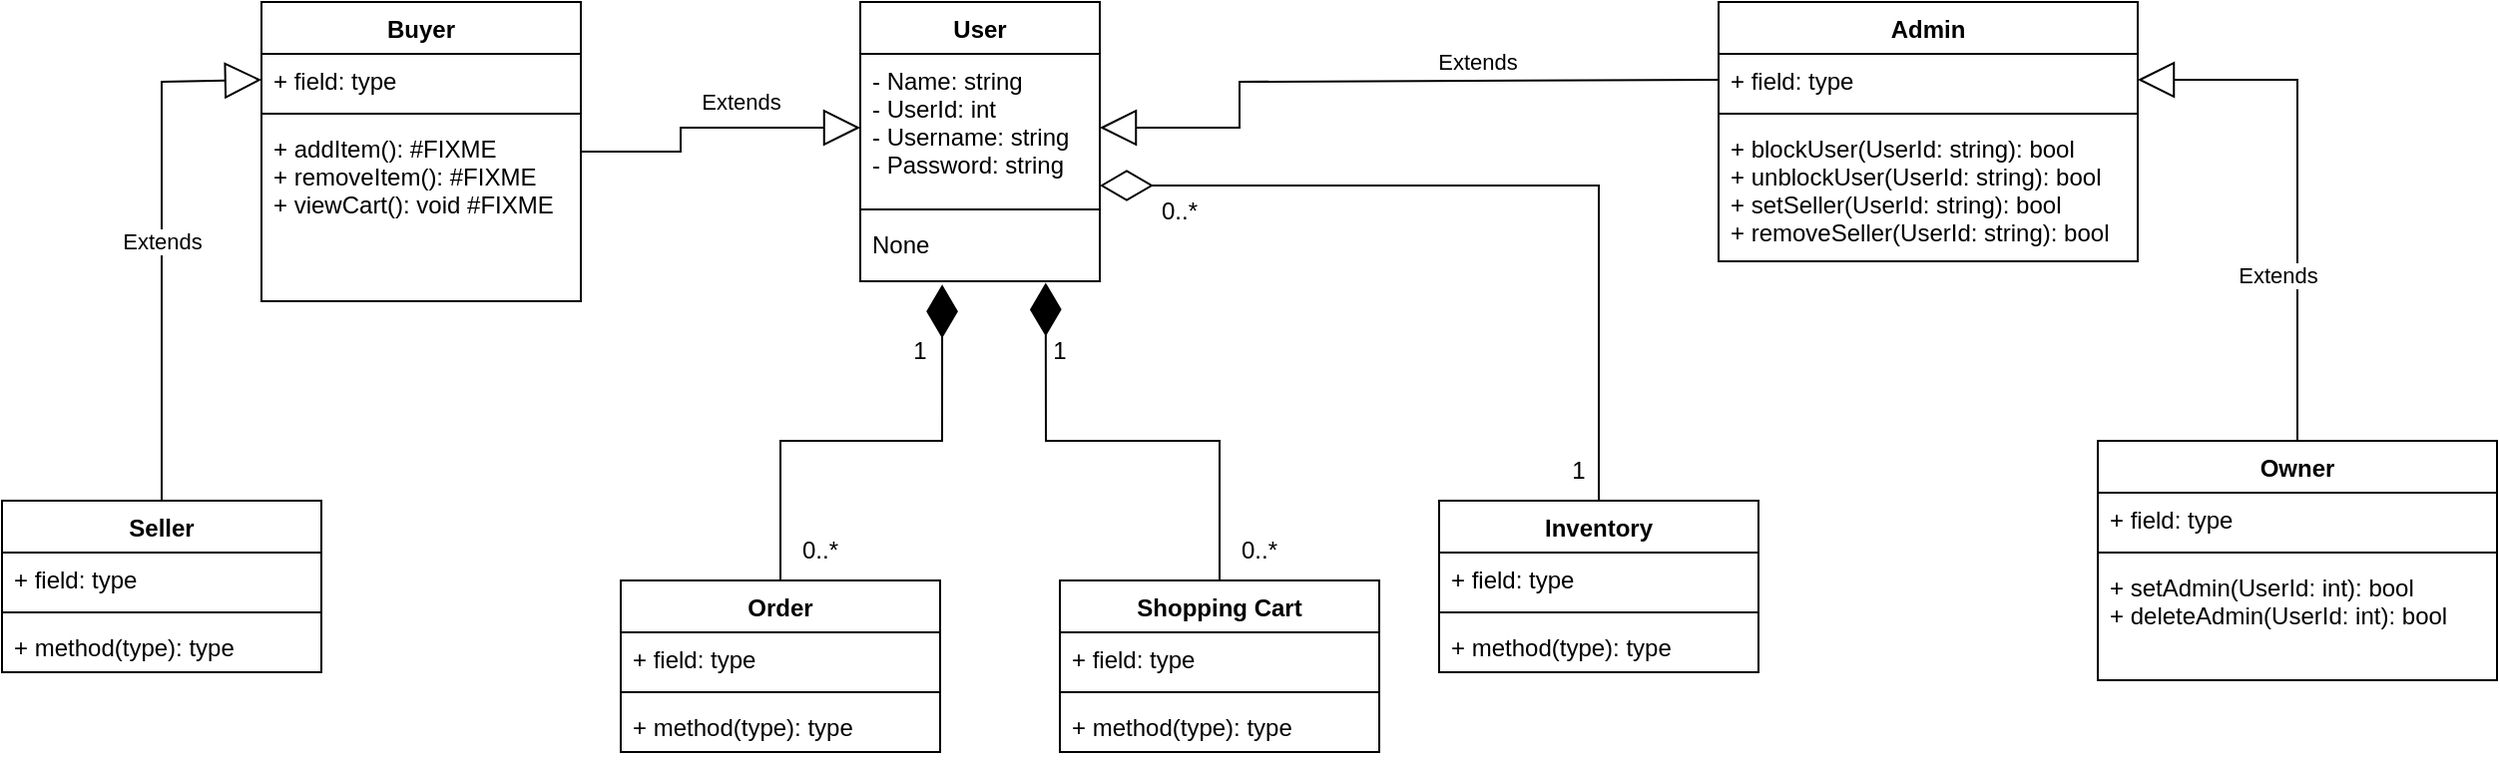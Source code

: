 <mxfile version="20.8.23" type="github">
  <diagram name="Page-1" id="aF7w4Li_MaSvbx8YZ_qD">
    <mxGraphModel dx="1518" dy="684" grid="1" gridSize="10" guides="0" tooltips="1" connect="1" arrows="0" fold="1" page="1" pageScale="1" pageWidth="1920" pageHeight="1200" math="0" shadow="0">
      <root>
        <mxCell id="0" />
        <mxCell id="1" parent="0" />
        <mxCell id="ACF1aDMEDX5oJnM7UKqQ-8" value="User" style="swimlane;fontStyle=1;align=center;verticalAlign=top;childLayout=stackLayout;horizontal=1;startSize=26;horizontalStack=0;resizeParent=1;resizeParentMax=0;resizeLast=0;collapsible=1;marginBottom=0;" parent="1" vertex="1">
          <mxGeometry x="440" y="20" width="120" height="140" as="geometry" />
        </mxCell>
        <mxCell id="ACF1aDMEDX5oJnM7UKqQ-9" value="- Name: string&#xa;- UserId: int&#xa;- Username: string&#xa;- Password: string" style="text;strokeColor=none;fillColor=none;align=left;verticalAlign=top;spacingLeft=4;spacingRight=4;overflow=hidden;rotatable=0;points=[[0,0.5],[1,0.5]];portConstraint=eastwest;" parent="ACF1aDMEDX5oJnM7UKqQ-8" vertex="1">
          <mxGeometry y="26" width="120" height="74" as="geometry" />
        </mxCell>
        <mxCell id="ACF1aDMEDX5oJnM7UKqQ-10" value="" style="line;strokeWidth=1;fillColor=none;align=left;verticalAlign=middle;spacingTop=-1;spacingLeft=3;spacingRight=3;rotatable=0;labelPosition=right;points=[];portConstraint=eastwest;strokeColor=inherit;" parent="ACF1aDMEDX5oJnM7UKqQ-8" vertex="1">
          <mxGeometry y="100" width="120" height="8" as="geometry" />
        </mxCell>
        <mxCell id="ACF1aDMEDX5oJnM7UKqQ-11" value="None" style="text;strokeColor=none;fillColor=none;align=left;verticalAlign=top;spacingLeft=4;spacingRight=4;overflow=hidden;rotatable=0;points=[[0,0.5],[1,0.5]];portConstraint=eastwest;" parent="ACF1aDMEDX5oJnM7UKqQ-8" vertex="1">
          <mxGeometry y="108" width="120" height="32" as="geometry" />
        </mxCell>
        <mxCell id="ACF1aDMEDX5oJnM7UKqQ-12" value="Admin" style="swimlane;fontStyle=1;align=center;verticalAlign=top;childLayout=stackLayout;horizontal=1;startSize=26;horizontalStack=0;resizeParent=1;resizeParentMax=0;resizeLast=0;collapsible=1;marginBottom=0;" parent="1" vertex="1">
          <mxGeometry x="870" y="20" width="210" height="130" as="geometry" />
        </mxCell>
        <mxCell id="ACF1aDMEDX5oJnM7UKqQ-13" value="+ field: type" style="text;strokeColor=none;fillColor=none;align=left;verticalAlign=top;spacingLeft=4;spacingRight=4;overflow=hidden;rotatable=0;points=[[0,0.5],[1,0.5]];portConstraint=eastwest;" parent="ACF1aDMEDX5oJnM7UKqQ-12" vertex="1">
          <mxGeometry y="26" width="210" height="26" as="geometry" />
        </mxCell>
        <mxCell id="ACF1aDMEDX5oJnM7UKqQ-14" value="" style="line;strokeWidth=1;fillColor=none;align=left;verticalAlign=middle;spacingTop=-1;spacingLeft=3;spacingRight=3;rotatable=0;labelPosition=right;points=[];portConstraint=eastwest;strokeColor=inherit;" parent="ACF1aDMEDX5oJnM7UKqQ-12" vertex="1">
          <mxGeometry y="52" width="210" height="8" as="geometry" />
        </mxCell>
        <mxCell id="ACF1aDMEDX5oJnM7UKqQ-15" value="+ blockUser(UserId: string): bool&#xa;+ unblockUser(UserId: string): bool&#xa;+ setSeller(UserId: string): bool&#xa;+ removeSeller(UserId: string): bool" style="text;strokeColor=none;fillColor=none;align=left;verticalAlign=top;spacingLeft=4;spacingRight=4;overflow=hidden;rotatable=0;points=[[0,0.5],[1,0.5]];portConstraint=eastwest;" parent="ACF1aDMEDX5oJnM7UKqQ-12" vertex="1">
          <mxGeometry y="60" width="210" height="70" as="geometry" />
        </mxCell>
        <mxCell id="ACF1aDMEDX5oJnM7UKqQ-16" value="Shopping Cart" style="swimlane;fontStyle=1;align=center;verticalAlign=top;childLayout=stackLayout;horizontal=1;startSize=26;horizontalStack=0;resizeParent=1;resizeParentMax=0;resizeLast=0;collapsible=1;marginBottom=0;" parent="1" vertex="1">
          <mxGeometry x="540" y="310" width="160" height="86" as="geometry" />
        </mxCell>
        <mxCell id="ACF1aDMEDX5oJnM7UKqQ-17" value="+ field: type" style="text;strokeColor=none;fillColor=none;align=left;verticalAlign=top;spacingLeft=4;spacingRight=4;overflow=hidden;rotatable=0;points=[[0,0.5],[1,0.5]];portConstraint=eastwest;" parent="ACF1aDMEDX5oJnM7UKqQ-16" vertex="1">
          <mxGeometry y="26" width="160" height="26" as="geometry" />
        </mxCell>
        <mxCell id="ACF1aDMEDX5oJnM7UKqQ-18" value="" style="line;strokeWidth=1;fillColor=none;align=left;verticalAlign=middle;spacingTop=-1;spacingLeft=3;spacingRight=3;rotatable=0;labelPosition=right;points=[];portConstraint=eastwest;strokeColor=inherit;" parent="ACF1aDMEDX5oJnM7UKqQ-16" vertex="1">
          <mxGeometry y="52" width="160" height="8" as="geometry" />
        </mxCell>
        <mxCell id="ACF1aDMEDX5oJnM7UKqQ-19" value="+ method(type): type" style="text;strokeColor=none;fillColor=none;align=left;verticalAlign=top;spacingLeft=4;spacingRight=4;overflow=hidden;rotatable=0;points=[[0,0.5],[1,0.5]];portConstraint=eastwest;" parent="ACF1aDMEDX5oJnM7UKqQ-16" vertex="1">
          <mxGeometry y="60" width="160" height="26" as="geometry" />
        </mxCell>
        <mxCell id="ACF1aDMEDX5oJnM7UKqQ-20" value="Buyer" style="swimlane;fontStyle=1;align=center;verticalAlign=top;childLayout=stackLayout;horizontal=1;startSize=26;horizontalStack=0;resizeParent=1;resizeParentMax=0;resizeLast=0;collapsible=1;marginBottom=0;" parent="1" vertex="1">
          <mxGeometry x="140" y="20" width="160" height="150" as="geometry" />
        </mxCell>
        <mxCell id="ACF1aDMEDX5oJnM7UKqQ-21" value="+ field: type" style="text;strokeColor=none;fillColor=none;align=left;verticalAlign=top;spacingLeft=4;spacingRight=4;overflow=hidden;rotatable=0;points=[[0,0.5],[1,0.5]];portConstraint=eastwest;" parent="ACF1aDMEDX5oJnM7UKqQ-20" vertex="1">
          <mxGeometry y="26" width="160" height="26" as="geometry" />
        </mxCell>
        <mxCell id="ACF1aDMEDX5oJnM7UKqQ-22" value="" style="line;strokeWidth=1;fillColor=none;align=left;verticalAlign=middle;spacingTop=-1;spacingLeft=3;spacingRight=3;rotatable=0;labelPosition=right;points=[];portConstraint=eastwest;strokeColor=inherit;" parent="ACF1aDMEDX5oJnM7UKqQ-20" vertex="1">
          <mxGeometry y="52" width="160" height="8" as="geometry" />
        </mxCell>
        <mxCell id="ACF1aDMEDX5oJnM7UKqQ-23" value="+ addItem(): #FIXME&#xa;+ removeItem(): #FIXME&#xa;+ viewCart(): void #FIXME" style="text;strokeColor=none;fillColor=none;align=left;verticalAlign=top;spacingLeft=4;spacingRight=4;overflow=hidden;rotatable=0;points=[[0,0.5],[1,0.5]];portConstraint=eastwest;" parent="ACF1aDMEDX5oJnM7UKqQ-20" vertex="1">
          <mxGeometry y="60" width="160" height="90" as="geometry" />
        </mxCell>
        <mxCell id="ACF1aDMEDX5oJnM7UKqQ-24" value="Seller" style="swimlane;fontStyle=1;align=center;verticalAlign=top;childLayout=stackLayout;horizontal=1;startSize=26;horizontalStack=0;resizeParent=1;resizeParentMax=0;resizeLast=0;collapsible=1;marginBottom=0;" parent="1" vertex="1">
          <mxGeometry x="10" y="270" width="160" height="86" as="geometry" />
        </mxCell>
        <mxCell id="ACF1aDMEDX5oJnM7UKqQ-25" value="+ field: type" style="text;strokeColor=none;fillColor=none;align=left;verticalAlign=top;spacingLeft=4;spacingRight=4;overflow=hidden;rotatable=0;points=[[0,0.5],[1,0.5]];portConstraint=eastwest;" parent="ACF1aDMEDX5oJnM7UKqQ-24" vertex="1">
          <mxGeometry y="26" width="160" height="26" as="geometry" />
        </mxCell>
        <mxCell id="ACF1aDMEDX5oJnM7UKqQ-26" value="" style="line;strokeWidth=1;fillColor=none;align=left;verticalAlign=middle;spacingTop=-1;spacingLeft=3;spacingRight=3;rotatable=0;labelPosition=right;points=[];portConstraint=eastwest;strokeColor=inherit;" parent="ACF1aDMEDX5oJnM7UKqQ-24" vertex="1">
          <mxGeometry y="52" width="160" height="8" as="geometry" />
        </mxCell>
        <mxCell id="ACF1aDMEDX5oJnM7UKqQ-27" value="+ method(type): type" style="text;strokeColor=none;fillColor=none;align=left;verticalAlign=top;spacingLeft=4;spacingRight=4;overflow=hidden;rotatable=0;points=[[0,0.5],[1,0.5]];portConstraint=eastwest;" parent="ACF1aDMEDX5oJnM7UKqQ-24" vertex="1">
          <mxGeometry y="60" width="160" height="26" as="geometry" />
        </mxCell>
        <mxCell id="ACF1aDMEDX5oJnM7UKqQ-28" value="Owner&#xa;" style="swimlane;fontStyle=1;align=center;verticalAlign=top;childLayout=stackLayout;horizontal=1;startSize=26;horizontalStack=0;resizeParent=1;resizeParentMax=0;resizeLast=0;collapsible=1;marginBottom=0;" parent="1" vertex="1">
          <mxGeometry x="1060" y="240" width="200" height="120" as="geometry" />
        </mxCell>
        <mxCell id="ACF1aDMEDX5oJnM7UKqQ-29" value="+ field: type" style="text;strokeColor=none;fillColor=none;align=left;verticalAlign=top;spacingLeft=4;spacingRight=4;overflow=hidden;rotatable=0;points=[[0,0.5],[1,0.5]];portConstraint=eastwest;" parent="ACF1aDMEDX5oJnM7UKqQ-28" vertex="1">
          <mxGeometry y="26" width="200" height="26" as="geometry" />
        </mxCell>
        <mxCell id="ACF1aDMEDX5oJnM7UKqQ-30" value="" style="line;strokeWidth=1;fillColor=none;align=left;verticalAlign=middle;spacingTop=-1;spacingLeft=3;spacingRight=3;rotatable=0;labelPosition=right;points=[];portConstraint=eastwest;strokeColor=inherit;" parent="ACF1aDMEDX5oJnM7UKqQ-28" vertex="1">
          <mxGeometry y="52" width="200" height="8" as="geometry" />
        </mxCell>
        <mxCell id="ACF1aDMEDX5oJnM7UKqQ-31" value="+ setAdmin(UserId: int): bool&#xa;+ deleteAdmin(UserId: int): bool" style="text;strokeColor=none;fillColor=none;align=left;verticalAlign=top;spacingLeft=4;spacingRight=4;overflow=hidden;rotatable=0;points=[[0,0.5],[1,0.5]];portConstraint=eastwest;" parent="ACF1aDMEDX5oJnM7UKqQ-28" vertex="1">
          <mxGeometry y="60" width="200" height="60" as="geometry" />
        </mxCell>
        <mxCell id="ACF1aDMEDX5oJnM7UKqQ-33" value="Inventory&#xa;" style="swimlane;fontStyle=1;align=center;verticalAlign=top;childLayout=stackLayout;horizontal=1;startSize=26;horizontalStack=0;resizeParent=1;resizeParentMax=0;resizeLast=0;collapsible=1;marginBottom=0;" parent="1" vertex="1">
          <mxGeometry x="730" y="270" width="160" height="86" as="geometry" />
        </mxCell>
        <mxCell id="ACF1aDMEDX5oJnM7UKqQ-34" value="+ field: type" style="text;strokeColor=none;fillColor=none;align=left;verticalAlign=top;spacingLeft=4;spacingRight=4;overflow=hidden;rotatable=0;points=[[0,0.5],[1,0.5]];portConstraint=eastwest;" parent="ACF1aDMEDX5oJnM7UKqQ-33" vertex="1">
          <mxGeometry y="26" width="160" height="26" as="geometry" />
        </mxCell>
        <mxCell id="ACF1aDMEDX5oJnM7UKqQ-35" value="" style="line;strokeWidth=1;fillColor=none;align=left;verticalAlign=middle;spacingTop=-1;spacingLeft=3;spacingRight=3;rotatable=0;labelPosition=right;points=[];portConstraint=eastwest;strokeColor=inherit;" parent="ACF1aDMEDX5oJnM7UKqQ-33" vertex="1">
          <mxGeometry y="52" width="160" height="8" as="geometry" />
        </mxCell>
        <mxCell id="ACF1aDMEDX5oJnM7UKqQ-36" value="+ method(type): type" style="text;strokeColor=none;fillColor=none;align=left;verticalAlign=top;spacingLeft=4;spacingRight=4;overflow=hidden;rotatable=0;points=[[0,0.5],[1,0.5]];portConstraint=eastwest;" parent="ACF1aDMEDX5oJnM7UKqQ-33" vertex="1">
          <mxGeometry y="60" width="160" height="26" as="geometry" />
        </mxCell>
        <mxCell id="ACF1aDMEDX5oJnM7UKqQ-41" value="Order&#xa;" style="swimlane;fontStyle=1;align=center;verticalAlign=top;childLayout=stackLayout;horizontal=1;startSize=26;horizontalStack=0;resizeParent=1;resizeParentMax=0;resizeLast=0;collapsible=1;marginBottom=0;" parent="1" vertex="1">
          <mxGeometry x="320" y="310" width="160" height="86" as="geometry" />
        </mxCell>
        <mxCell id="ACF1aDMEDX5oJnM7UKqQ-42" value="+ field: type" style="text;strokeColor=none;fillColor=none;align=left;verticalAlign=top;spacingLeft=4;spacingRight=4;overflow=hidden;rotatable=0;points=[[0,0.5],[1,0.5]];portConstraint=eastwest;" parent="ACF1aDMEDX5oJnM7UKqQ-41" vertex="1">
          <mxGeometry y="26" width="160" height="26" as="geometry" />
        </mxCell>
        <mxCell id="ACF1aDMEDX5oJnM7UKqQ-43" value="" style="line;strokeWidth=1;fillColor=none;align=left;verticalAlign=middle;spacingTop=-1;spacingLeft=3;spacingRight=3;rotatable=0;labelPosition=right;points=[];portConstraint=eastwest;strokeColor=inherit;" parent="ACF1aDMEDX5oJnM7UKqQ-41" vertex="1">
          <mxGeometry y="52" width="160" height="8" as="geometry" />
        </mxCell>
        <mxCell id="ACF1aDMEDX5oJnM7UKqQ-44" value="+ method(type): type" style="text;strokeColor=none;fillColor=none;align=left;verticalAlign=top;spacingLeft=4;spacingRight=4;overflow=hidden;rotatable=0;points=[[0,0.5],[1,0.5]];portConstraint=eastwest;" parent="ACF1aDMEDX5oJnM7UKqQ-41" vertex="1">
          <mxGeometry y="60" width="160" height="26" as="geometry" />
        </mxCell>
        <mxCell id="sncP11U-6Kqm2kpmwYnW-2" value="" style="endArrow=diamondThin;endFill=1;endSize=24;html=1;rounded=0;exitX=0.5;exitY=0;exitDx=0;exitDy=0;entryX=0.774;entryY=1.022;entryDx=0;entryDy=0;entryPerimeter=0;" edge="1" parent="1" source="ACF1aDMEDX5oJnM7UKqQ-16" target="ACF1aDMEDX5oJnM7UKqQ-11">
          <mxGeometry width="160" relative="1" as="geometry">
            <mxPoint x="620" y="250" as="sourcePoint" />
            <mxPoint x="500" y="160" as="targetPoint" />
            <Array as="points">
              <mxPoint x="620" y="240" />
              <mxPoint x="533" y="240" />
            </Array>
          </mxGeometry>
        </mxCell>
        <mxCell id="sncP11U-6Kqm2kpmwYnW-4" value="Extends" style="endArrow=block;endSize=16;endFill=0;html=1;rounded=0;exitX=1;exitY=0.5;exitDx=0;exitDy=0;entryX=0;entryY=0.5;entryDx=0;entryDy=0;" edge="1" parent="1" source="ACF1aDMEDX5oJnM7UKqQ-20" target="ACF1aDMEDX5oJnM7UKqQ-9">
          <mxGeometry x="0.21" y="13" width="160" relative="1" as="geometry">
            <mxPoint x="330" y="100" as="sourcePoint" />
            <mxPoint x="490" y="100" as="targetPoint" />
            <Array as="points">
              <mxPoint x="350" y="95" />
              <mxPoint x="350" y="83" />
            </Array>
            <mxPoint as="offset" />
          </mxGeometry>
        </mxCell>
        <mxCell id="sncP11U-6Kqm2kpmwYnW-6" value="Extends" style="endArrow=block;endSize=16;endFill=0;html=1;rounded=0;exitX=0.5;exitY=0;exitDx=0;exitDy=0;entryX=1;entryY=0.5;entryDx=0;entryDy=0;" edge="1" parent="1" source="ACF1aDMEDX5oJnM7UKqQ-28" target="ACF1aDMEDX5oJnM7UKqQ-13">
          <mxGeometry x="-0.365" y="10" width="160" relative="1" as="geometry">
            <mxPoint x="970" y="210" as="sourcePoint" />
            <mxPoint x="1130" y="210" as="targetPoint" />
            <Array as="points">
              <mxPoint x="1160" y="200" />
              <mxPoint x="1160" y="59" />
            </Array>
            <mxPoint as="offset" />
          </mxGeometry>
        </mxCell>
        <mxCell id="sncP11U-6Kqm2kpmwYnW-7" value="Extends" style="endArrow=block;endSize=16;endFill=0;html=1;rounded=0;exitX=0;exitY=0.5;exitDx=0;exitDy=0;entryX=1;entryY=0.5;entryDx=0;entryDy=0;" edge="1" parent="1" source="ACF1aDMEDX5oJnM7UKqQ-13" target="ACF1aDMEDX5oJnM7UKqQ-9">
          <mxGeometry x="-0.276" y="-10" width="160" relative="1" as="geometry">
            <mxPoint x="640" y="210" as="sourcePoint" />
            <mxPoint x="800" y="210" as="targetPoint" />
            <Array as="points">
              <mxPoint x="630" y="60" />
              <mxPoint x="630" y="83" />
            </Array>
            <mxPoint as="offset" />
          </mxGeometry>
        </mxCell>
        <mxCell id="sncP11U-6Kqm2kpmwYnW-8" value="Extends" style="endArrow=block;endSize=16;endFill=0;html=1;rounded=0;exitX=0.5;exitY=0;exitDx=0;exitDy=0;entryX=0;entryY=0.5;entryDx=0;entryDy=0;" edge="1" parent="1" source="ACF1aDMEDX5oJnM7UKqQ-24" target="ACF1aDMEDX5oJnM7UKqQ-21">
          <mxGeometry width="160" relative="1" as="geometry">
            <mxPoint x="160" y="240" as="sourcePoint" />
            <mxPoint x="320" y="240" as="targetPoint" />
            <Array as="points">
              <mxPoint x="90" y="60" />
            </Array>
          </mxGeometry>
        </mxCell>
        <mxCell id="sncP11U-6Kqm2kpmwYnW-9" value="" style="endArrow=diamondThin;endFill=1;endSize=24;html=1;rounded=0;exitX=0.5;exitY=0;exitDx=0;exitDy=0;entryX=0.342;entryY=1.051;entryDx=0;entryDy=0;entryPerimeter=0;" edge="1" parent="1" source="ACF1aDMEDX5oJnM7UKqQ-41" target="ACF1aDMEDX5oJnM7UKqQ-11">
          <mxGeometry width="160" relative="1" as="geometry">
            <mxPoint x="390" y="520" as="sourcePoint" />
            <mxPoint x="550" y="520" as="targetPoint" />
            <Array as="points">
              <mxPoint x="400" y="240" />
              <mxPoint x="481" y="240" />
            </Array>
          </mxGeometry>
        </mxCell>
        <mxCell id="sncP11U-6Kqm2kpmwYnW-10" value="0..*" style="text;strokeColor=none;align=center;fillColor=none;html=1;verticalAlign=middle;whiteSpace=wrap;rounded=0;" vertex="1" parent="1">
          <mxGeometry x="390" y="280" width="60" height="30" as="geometry" />
        </mxCell>
        <mxCell id="sncP11U-6Kqm2kpmwYnW-11" value="1" style="text;strokeColor=none;align=center;fillColor=none;html=1;verticalAlign=middle;whiteSpace=wrap;rounded=0;" vertex="1" parent="1">
          <mxGeometry x="440" y="180" width="60" height="30" as="geometry" />
        </mxCell>
        <mxCell id="sncP11U-6Kqm2kpmwYnW-15" value="1" style="text;strokeColor=none;align=center;fillColor=none;html=1;verticalAlign=middle;whiteSpace=wrap;rounded=0;" vertex="1" parent="1">
          <mxGeometry x="510" y="180" width="60" height="30" as="geometry" />
        </mxCell>
        <mxCell id="sncP11U-6Kqm2kpmwYnW-16" value="0..*" style="text;strokeColor=none;align=center;fillColor=none;html=1;verticalAlign=middle;whiteSpace=wrap;rounded=0;" vertex="1" parent="1">
          <mxGeometry x="610" y="280" width="60" height="30" as="geometry" />
        </mxCell>
        <mxCell id="sncP11U-6Kqm2kpmwYnW-20" value="" style="endArrow=diamondThin;endFill=0;endSize=24;html=1;rounded=0;exitX=0.5;exitY=0;exitDx=0;exitDy=0;" edge="1" parent="1" source="ACF1aDMEDX5oJnM7UKqQ-33">
          <mxGeometry width="160" relative="1" as="geometry">
            <mxPoint x="700" y="300" as="sourcePoint" />
            <mxPoint x="560" y="112" as="targetPoint" />
            <Array as="points">
              <mxPoint x="810" y="112" />
            </Array>
          </mxGeometry>
        </mxCell>
        <mxCell id="sncP11U-6Kqm2kpmwYnW-21" value="1" style="text;strokeColor=none;align=center;fillColor=none;html=1;verticalAlign=middle;whiteSpace=wrap;rounded=0;" vertex="1" parent="1">
          <mxGeometry x="770" y="240" width="60" height="30" as="geometry" />
        </mxCell>
        <mxCell id="sncP11U-6Kqm2kpmwYnW-22" value="0..*" style="text;strokeColor=none;align=center;fillColor=none;html=1;verticalAlign=middle;whiteSpace=wrap;rounded=0;" vertex="1" parent="1">
          <mxGeometry x="570" y="110" width="60" height="30" as="geometry" />
        </mxCell>
      </root>
    </mxGraphModel>
  </diagram>
</mxfile>
